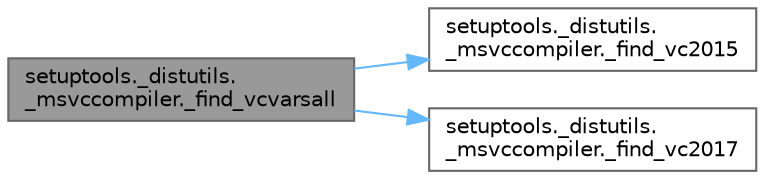 digraph "setuptools._distutils._msvccompiler._find_vcvarsall"
{
 // LATEX_PDF_SIZE
  bgcolor="transparent";
  edge [fontname=Helvetica,fontsize=10,labelfontname=Helvetica,labelfontsize=10];
  node [fontname=Helvetica,fontsize=10,shape=box,height=0.2,width=0.4];
  rankdir="LR";
  Node1 [id="Node000001",label="setuptools._distutils.\l_msvccompiler._find_vcvarsall",height=0.2,width=0.4,color="gray40", fillcolor="grey60", style="filled", fontcolor="black",tooltip=" "];
  Node1 -> Node2 [id="edge1_Node000001_Node000002",color="steelblue1",style="solid",tooltip=" "];
  Node2 [id="Node000002",label="setuptools._distutils.\l_msvccompiler._find_vc2015",height=0.2,width=0.4,color="grey40", fillcolor="white", style="filled",URL="$namespacesetuptools_1_1__distutils_1_1__msvccompiler.html#a6e644fa1fccafa614382b8adad0ef3b6",tooltip=" "];
  Node1 -> Node3 [id="edge2_Node000001_Node000003",color="steelblue1",style="solid",tooltip=" "];
  Node3 [id="Node000003",label="setuptools._distutils.\l_msvccompiler._find_vc2017",height=0.2,width=0.4,color="grey40", fillcolor="white", style="filled",URL="$namespacesetuptools_1_1__distutils_1_1__msvccompiler.html#aea6c721f8064d01031c9404735cc9ee3",tooltip=" "];
}
